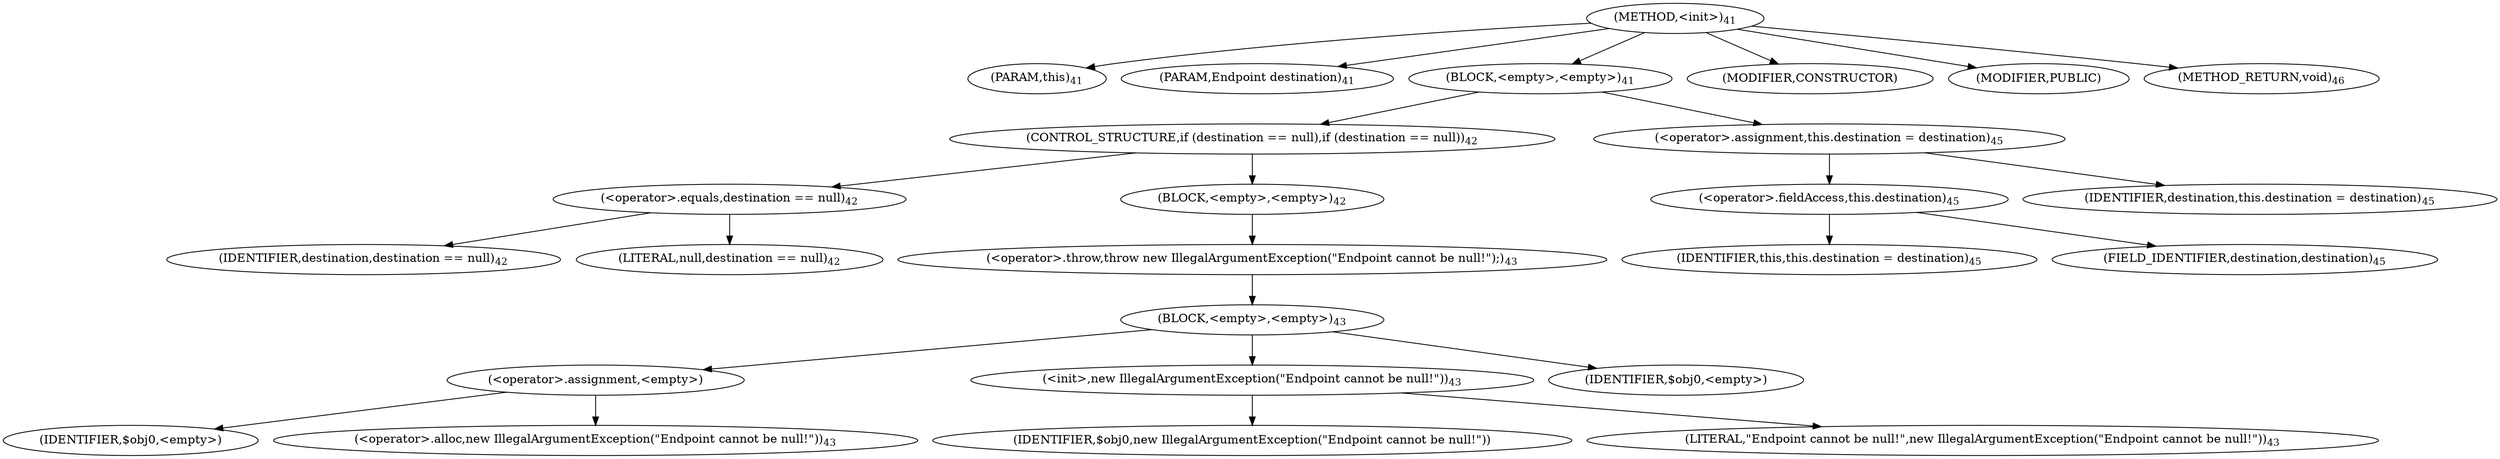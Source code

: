 digraph "&lt;init&gt;" {  
"30" [label = <(METHOD,&lt;init&gt;)<SUB>41</SUB>> ]
"4" [label = <(PARAM,this)<SUB>41</SUB>> ]
"31" [label = <(PARAM,Endpoint destination)<SUB>41</SUB>> ]
"32" [label = <(BLOCK,&lt;empty&gt;,&lt;empty&gt;)<SUB>41</SUB>> ]
"33" [label = <(CONTROL_STRUCTURE,if (destination == null),if (destination == null))<SUB>42</SUB>> ]
"34" [label = <(&lt;operator&gt;.equals,destination == null)<SUB>42</SUB>> ]
"35" [label = <(IDENTIFIER,destination,destination == null)<SUB>42</SUB>> ]
"36" [label = <(LITERAL,null,destination == null)<SUB>42</SUB>> ]
"37" [label = <(BLOCK,&lt;empty&gt;,&lt;empty&gt;)<SUB>42</SUB>> ]
"38" [label = <(&lt;operator&gt;.throw,throw new IllegalArgumentException(&quot;Endpoint cannot be null!&quot;);)<SUB>43</SUB>> ]
"39" [label = <(BLOCK,&lt;empty&gt;,&lt;empty&gt;)<SUB>43</SUB>> ]
"40" [label = <(&lt;operator&gt;.assignment,&lt;empty&gt;)> ]
"41" [label = <(IDENTIFIER,$obj0,&lt;empty&gt;)> ]
"42" [label = <(&lt;operator&gt;.alloc,new IllegalArgumentException(&quot;Endpoint cannot be null!&quot;))<SUB>43</SUB>> ]
"43" [label = <(&lt;init&gt;,new IllegalArgumentException(&quot;Endpoint cannot be null!&quot;))<SUB>43</SUB>> ]
"44" [label = <(IDENTIFIER,$obj0,new IllegalArgumentException(&quot;Endpoint cannot be null!&quot;))> ]
"45" [label = <(LITERAL,&quot;Endpoint cannot be null!&quot;,new IllegalArgumentException(&quot;Endpoint cannot be null!&quot;))<SUB>43</SUB>> ]
"46" [label = <(IDENTIFIER,$obj0,&lt;empty&gt;)> ]
"47" [label = <(&lt;operator&gt;.assignment,this.destination = destination)<SUB>45</SUB>> ]
"48" [label = <(&lt;operator&gt;.fieldAccess,this.destination)<SUB>45</SUB>> ]
"3" [label = <(IDENTIFIER,this,this.destination = destination)<SUB>45</SUB>> ]
"49" [label = <(FIELD_IDENTIFIER,destination,destination)<SUB>45</SUB>> ]
"50" [label = <(IDENTIFIER,destination,this.destination = destination)<SUB>45</SUB>> ]
"51" [label = <(MODIFIER,CONSTRUCTOR)> ]
"52" [label = <(MODIFIER,PUBLIC)> ]
"53" [label = <(METHOD_RETURN,void)<SUB>46</SUB>> ]
  "30" -> "4" 
  "30" -> "31" 
  "30" -> "32" 
  "30" -> "51" 
  "30" -> "52" 
  "30" -> "53" 
  "32" -> "33" 
  "32" -> "47" 
  "33" -> "34" 
  "33" -> "37" 
  "34" -> "35" 
  "34" -> "36" 
  "37" -> "38" 
  "38" -> "39" 
  "39" -> "40" 
  "39" -> "43" 
  "39" -> "46" 
  "40" -> "41" 
  "40" -> "42" 
  "43" -> "44" 
  "43" -> "45" 
  "47" -> "48" 
  "47" -> "50" 
  "48" -> "3" 
  "48" -> "49" 
}
